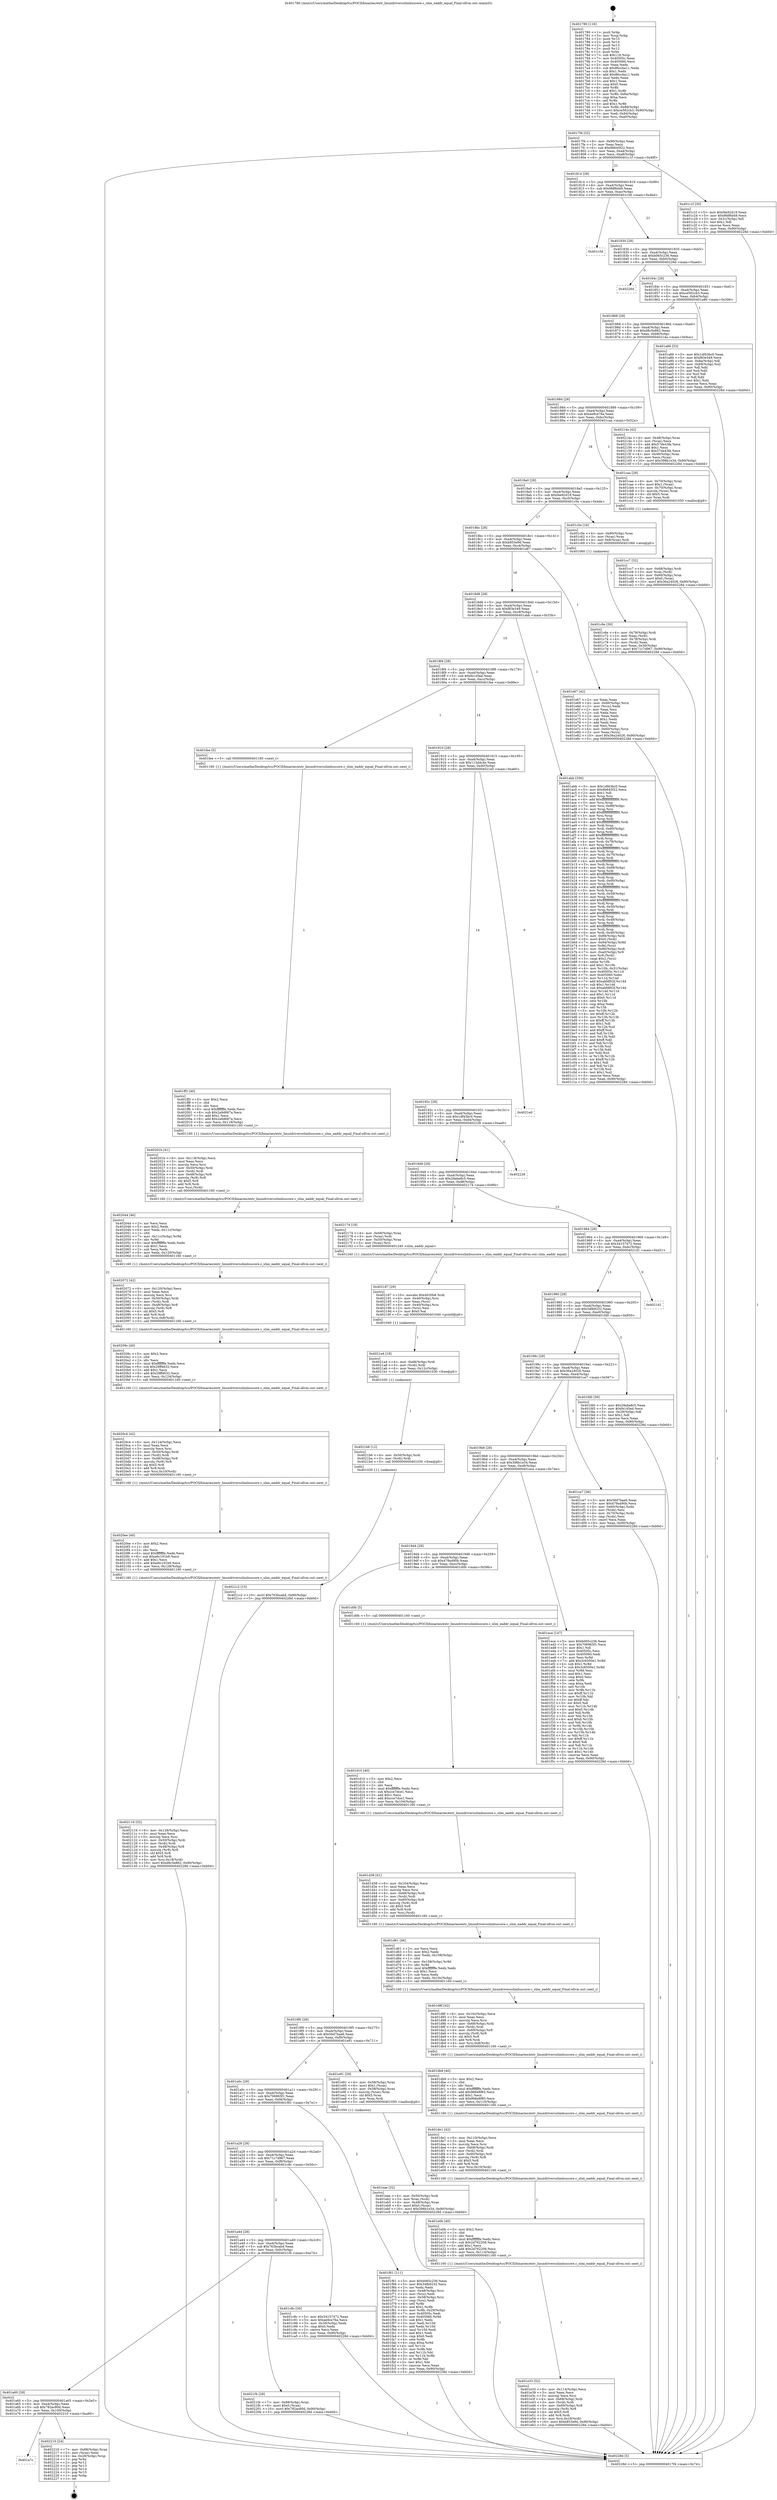 digraph "0x401780" {
  label = "0x401780 (/mnt/c/Users/mathe/Desktop/tcc/POCII/binaries/extr_linuxdriversslimbuscore.c_slim_eaddr_equal_Final-ollvm.out::main(0))"
  labelloc = "t"
  node[shape=record]

  Entry [label="",width=0.3,height=0.3,shape=circle,fillcolor=black,style=filled]
  "0x4017f4" [label="{
     0x4017f4 [32]\l
     | [instrs]\l
     &nbsp;&nbsp;0x4017f4 \<+6\>: mov -0x90(%rbp),%eax\l
     &nbsp;&nbsp;0x4017fa \<+2\>: mov %eax,%ecx\l
     &nbsp;&nbsp;0x4017fc \<+6\>: sub $0x9b645f22,%ecx\l
     &nbsp;&nbsp;0x401802 \<+6\>: mov %eax,-0xa4(%rbp)\l
     &nbsp;&nbsp;0x401808 \<+6\>: mov %ecx,-0xa8(%rbp)\l
     &nbsp;&nbsp;0x40180e \<+6\>: je 0000000000401c1f \<main+0x49f\>\l
  }"]
  "0x401c1f" [label="{
     0x401c1f [30]\l
     | [instrs]\l
     &nbsp;&nbsp;0x401c1f \<+5\>: mov $0xf4e92d19,%eax\l
     &nbsp;&nbsp;0x401c24 \<+5\>: mov $0x9fdf6d49,%ecx\l
     &nbsp;&nbsp;0x401c29 \<+3\>: mov -0x31(%rbp),%dl\l
     &nbsp;&nbsp;0x401c2c \<+3\>: test $0x1,%dl\l
     &nbsp;&nbsp;0x401c2f \<+3\>: cmovne %ecx,%eax\l
     &nbsp;&nbsp;0x401c32 \<+6\>: mov %eax,-0x90(%rbp)\l
     &nbsp;&nbsp;0x401c38 \<+5\>: jmp 000000000040228d \<main+0xb0d\>\l
  }"]
  "0x401814" [label="{
     0x401814 [28]\l
     | [instrs]\l
     &nbsp;&nbsp;0x401814 \<+5\>: jmp 0000000000401819 \<main+0x99\>\l
     &nbsp;&nbsp;0x401819 \<+6\>: mov -0xa4(%rbp),%eax\l
     &nbsp;&nbsp;0x40181f \<+5\>: sub $0x9fdf6d49,%eax\l
     &nbsp;&nbsp;0x401824 \<+6\>: mov %eax,-0xac(%rbp)\l
     &nbsp;&nbsp;0x40182a \<+6\>: je 0000000000401c3d \<main+0x4bd\>\l
  }"]
  Exit [label="",width=0.3,height=0.3,shape=circle,fillcolor=black,style=filled,peripheries=2]
  "0x401c3d" [label="{
     0x401c3d\l
  }", style=dashed]
  "0x401830" [label="{
     0x401830 [28]\l
     | [instrs]\l
     &nbsp;&nbsp;0x401830 \<+5\>: jmp 0000000000401835 \<main+0xb5\>\l
     &nbsp;&nbsp;0x401835 \<+6\>: mov -0xa4(%rbp),%eax\l
     &nbsp;&nbsp;0x40183b \<+5\>: sub $0xb065c236,%eax\l
     &nbsp;&nbsp;0x401840 \<+6\>: mov %eax,-0xb0(%rbp)\l
     &nbsp;&nbsp;0x401846 \<+6\>: je 000000000040226d \<main+0xaed\>\l
  }"]
  "0x401a7c" [label="{
     0x401a7c\l
  }", style=dashed]
  "0x40226d" [label="{
     0x40226d\l
  }", style=dashed]
  "0x40184c" [label="{
     0x40184c [28]\l
     | [instrs]\l
     &nbsp;&nbsp;0x40184c \<+5\>: jmp 0000000000401851 \<main+0xd1\>\l
     &nbsp;&nbsp;0x401851 \<+6\>: mov -0xa4(%rbp),%eax\l
     &nbsp;&nbsp;0x401857 \<+5\>: sub $0xce562cb3,%eax\l
     &nbsp;&nbsp;0x40185c \<+6\>: mov %eax,-0xb4(%rbp)\l
     &nbsp;&nbsp;0x401862 \<+6\>: je 0000000000401a86 \<main+0x306\>\l
  }"]
  "0x402210" [label="{
     0x402210 [24]\l
     | [instrs]\l
     &nbsp;&nbsp;0x402210 \<+7\>: mov -0x88(%rbp),%rax\l
     &nbsp;&nbsp;0x402217 \<+2\>: mov (%rax),%eax\l
     &nbsp;&nbsp;0x402219 \<+4\>: lea -0x28(%rbp),%rsp\l
     &nbsp;&nbsp;0x40221d \<+1\>: pop %rbx\l
     &nbsp;&nbsp;0x40221e \<+2\>: pop %r12\l
     &nbsp;&nbsp;0x402220 \<+2\>: pop %r13\l
     &nbsp;&nbsp;0x402222 \<+2\>: pop %r14\l
     &nbsp;&nbsp;0x402224 \<+2\>: pop %r15\l
     &nbsp;&nbsp;0x402226 \<+1\>: pop %rbp\l
     &nbsp;&nbsp;0x402227 \<+1\>: ret\l
  }"]
  "0x401a86" [label="{
     0x401a86 [53]\l
     | [instrs]\l
     &nbsp;&nbsp;0x401a86 \<+5\>: mov $0x1df43bc0,%eax\l
     &nbsp;&nbsp;0x401a8b \<+5\>: mov $0xf83e349,%ecx\l
     &nbsp;&nbsp;0x401a90 \<+6\>: mov -0x8a(%rbp),%dl\l
     &nbsp;&nbsp;0x401a96 \<+7\>: mov -0x89(%rbp),%sil\l
     &nbsp;&nbsp;0x401a9d \<+3\>: mov %dl,%dil\l
     &nbsp;&nbsp;0x401aa0 \<+3\>: and %sil,%dil\l
     &nbsp;&nbsp;0x401aa3 \<+3\>: xor %sil,%dl\l
     &nbsp;&nbsp;0x401aa6 \<+3\>: or %dl,%dil\l
     &nbsp;&nbsp;0x401aa9 \<+4\>: test $0x1,%dil\l
     &nbsp;&nbsp;0x401aad \<+3\>: cmovne %ecx,%eax\l
     &nbsp;&nbsp;0x401ab0 \<+6\>: mov %eax,-0x90(%rbp)\l
     &nbsp;&nbsp;0x401ab6 \<+5\>: jmp 000000000040228d \<main+0xb0d\>\l
  }"]
  "0x401868" [label="{
     0x401868 [28]\l
     | [instrs]\l
     &nbsp;&nbsp;0x401868 \<+5\>: jmp 000000000040186d \<main+0xed\>\l
     &nbsp;&nbsp;0x40186d \<+6\>: mov -0xa4(%rbp),%eax\l
     &nbsp;&nbsp;0x401873 \<+5\>: sub $0xd8c5e862,%eax\l
     &nbsp;&nbsp;0x401878 \<+6\>: mov %eax,-0xb8(%rbp)\l
     &nbsp;&nbsp;0x40187e \<+6\>: je 000000000040214a \<main+0x9ca\>\l
  }"]
  "0x40228d" [label="{
     0x40228d [5]\l
     | [instrs]\l
     &nbsp;&nbsp;0x40228d \<+5\>: jmp 00000000004017f4 \<main+0x74\>\l
  }"]
  "0x401780" [label="{
     0x401780 [116]\l
     | [instrs]\l
     &nbsp;&nbsp;0x401780 \<+1\>: push %rbp\l
     &nbsp;&nbsp;0x401781 \<+3\>: mov %rsp,%rbp\l
     &nbsp;&nbsp;0x401784 \<+2\>: push %r15\l
     &nbsp;&nbsp;0x401786 \<+2\>: push %r14\l
     &nbsp;&nbsp;0x401788 \<+2\>: push %r13\l
     &nbsp;&nbsp;0x40178a \<+2\>: push %r12\l
     &nbsp;&nbsp;0x40178c \<+1\>: push %rbx\l
     &nbsp;&nbsp;0x40178d \<+7\>: sub $0x118,%rsp\l
     &nbsp;&nbsp;0x401794 \<+7\>: mov 0x40505c,%eax\l
     &nbsp;&nbsp;0x40179b \<+7\>: mov 0x405060,%ecx\l
     &nbsp;&nbsp;0x4017a2 \<+2\>: mov %eax,%edx\l
     &nbsp;&nbsp;0x4017a4 \<+6\>: sub $0x86ccba11,%edx\l
     &nbsp;&nbsp;0x4017aa \<+3\>: sub $0x1,%edx\l
     &nbsp;&nbsp;0x4017ad \<+6\>: add $0x86ccba11,%edx\l
     &nbsp;&nbsp;0x4017b3 \<+3\>: imul %edx,%eax\l
     &nbsp;&nbsp;0x4017b6 \<+3\>: and $0x1,%eax\l
     &nbsp;&nbsp;0x4017b9 \<+3\>: cmp $0x0,%eax\l
     &nbsp;&nbsp;0x4017bc \<+4\>: sete %r8b\l
     &nbsp;&nbsp;0x4017c0 \<+4\>: and $0x1,%r8b\l
     &nbsp;&nbsp;0x4017c4 \<+7\>: mov %r8b,-0x8a(%rbp)\l
     &nbsp;&nbsp;0x4017cb \<+3\>: cmp $0xa,%ecx\l
     &nbsp;&nbsp;0x4017ce \<+4\>: setl %r8b\l
     &nbsp;&nbsp;0x4017d2 \<+4\>: and $0x1,%r8b\l
     &nbsp;&nbsp;0x4017d6 \<+7\>: mov %r8b,-0x89(%rbp)\l
     &nbsp;&nbsp;0x4017dd \<+10\>: movl $0xce562cb3,-0x90(%rbp)\l
     &nbsp;&nbsp;0x4017e7 \<+6\>: mov %edi,-0x94(%rbp)\l
     &nbsp;&nbsp;0x4017ed \<+7\>: mov %rsi,-0xa0(%rbp)\l
  }"]
  "0x401a60" [label="{
     0x401a60 [28]\l
     | [instrs]\l
     &nbsp;&nbsp;0x401a60 \<+5\>: jmp 0000000000401a65 \<main+0x2e5\>\l
     &nbsp;&nbsp;0x401a65 \<+6\>: mov -0xa4(%rbp),%eax\l
     &nbsp;&nbsp;0x401a6b \<+5\>: sub $0x782ac80d,%eax\l
     &nbsp;&nbsp;0x401a70 \<+6\>: mov %eax,-0x100(%rbp)\l
     &nbsp;&nbsp;0x401a76 \<+6\>: je 0000000000402210 \<main+0xa90\>\l
  }"]
  "0x40214a" [label="{
     0x40214a [42]\l
     | [instrs]\l
     &nbsp;&nbsp;0x40214a \<+4\>: mov -0x48(%rbp),%rax\l
     &nbsp;&nbsp;0x40214e \<+2\>: mov (%rax),%ecx\l
     &nbsp;&nbsp;0x402150 \<+6\>: add $0x57de43fe,%ecx\l
     &nbsp;&nbsp;0x402156 \<+3\>: add $0x1,%ecx\l
     &nbsp;&nbsp;0x402159 \<+6\>: sub $0x57de43fe,%ecx\l
     &nbsp;&nbsp;0x40215f \<+4\>: mov -0x48(%rbp),%rax\l
     &nbsp;&nbsp;0x402163 \<+2\>: mov %ecx,(%rax)\l
     &nbsp;&nbsp;0x402165 \<+10\>: movl $0x398b1e34,-0x90(%rbp)\l
     &nbsp;&nbsp;0x40216f \<+5\>: jmp 000000000040228d \<main+0xb0d\>\l
  }"]
  "0x401884" [label="{
     0x401884 [28]\l
     | [instrs]\l
     &nbsp;&nbsp;0x401884 \<+5\>: jmp 0000000000401889 \<main+0x109\>\l
     &nbsp;&nbsp;0x401889 \<+6\>: mov -0xa4(%rbp),%eax\l
     &nbsp;&nbsp;0x40188f \<+5\>: sub $0xee9ce76a,%eax\l
     &nbsp;&nbsp;0x401894 \<+6\>: mov %eax,-0xbc(%rbp)\l
     &nbsp;&nbsp;0x40189a \<+6\>: je 0000000000401caa \<main+0x52a\>\l
  }"]
  "0x4021f4" [label="{
     0x4021f4 [28]\l
     | [instrs]\l
     &nbsp;&nbsp;0x4021f4 \<+7\>: mov -0x88(%rbp),%rax\l
     &nbsp;&nbsp;0x4021fb \<+6\>: movl $0x0,(%rax)\l
     &nbsp;&nbsp;0x402201 \<+10\>: movl $0x782ac80d,-0x90(%rbp)\l
     &nbsp;&nbsp;0x40220b \<+5\>: jmp 000000000040228d \<main+0xb0d\>\l
  }"]
  "0x401caa" [label="{
     0x401caa [29]\l
     | [instrs]\l
     &nbsp;&nbsp;0x401caa \<+4\>: mov -0x70(%rbp),%rax\l
     &nbsp;&nbsp;0x401cae \<+6\>: movl $0x1,(%rax)\l
     &nbsp;&nbsp;0x401cb4 \<+4\>: mov -0x70(%rbp),%rax\l
     &nbsp;&nbsp;0x401cb8 \<+3\>: movslq (%rax),%rax\l
     &nbsp;&nbsp;0x401cbb \<+4\>: shl $0x5,%rax\l
     &nbsp;&nbsp;0x401cbf \<+3\>: mov %rax,%rdi\l
     &nbsp;&nbsp;0x401cc2 \<+5\>: call 0000000000401050 \<malloc@plt\>\l
     | [calls]\l
     &nbsp;&nbsp;0x401050 \{1\} (unknown)\l
  }"]
  "0x4018a0" [label="{
     0x4018a0 [28]\l
     | [instrs]\l
     &nbsp;&nbsp;0x4018a0 \<+5\>: jmp 00000000004018a5 \<main+0x125\>\l
     &nbsp;&nbsp;0x4018a5 \<+6\>: mov -0xa4(%rbp),%eax\l
     &nbsp;&nbsp;0x4018ab \<+5\>: sub $0xf4e92d19,%eax\l
     &nbsp;&nbsp;0x4018b0 \<+6\>: mov %eax,-0xc0(%rbp)\l
     &nbsp;&nbsp;0x4018b6 \<+6\>: je 0000000000401c5e \<main+0x4de\>\l
  }"]
  "0x4021c2" [label="{
     0x4021c2 [15]\l
     | [instrs]\l
     &nbsp;&nbsp;0x4021c2 \<+10\>: movl $0x763bcab4,-0x90(%rbp)\l
     &nbsp;&nbsp;0x4021cc \<+5\>: jmp 000000000040228d \<main+0xb0d\>\l
  }"]
  "0x401c5e" [label="{
     0x401c5e [16]\l
     | [instrs]\l
     &nbsp;&nbsp;0x401c5e \<+4\>: mov -0x80(%rbp),%rax\l
     &nbsp;&nbsp;0x401c62 \<+3\>: mov (%rax),%rax\l
     &nbsp;&nbsp;0x401c65 \<+4\>: mov 0x8(%rax),%rdi\l
     &nbsp;&nbsp;0x401c69 \<+5\>: call 0000000000401060 \<atoi@plt\>\l
     | [calls]\l
     &nbsp;&nbsp;0x401060 \{1\} (unknown)\l
  }"]
  "0x4018bc" [label="{
     0x4018bc [28]\l
     | [instrs]\l
     &nbsp;&nbsp;0x4018bc \<+5\>: jmp 00000000004018c1 \<main+0x141\>\l
     &nbsp;&nbsp;0x4018c1 \<+6\>: mov -0xa4(%rbp),%eax\l
     &nbsp;&nbsp;0x4018c7 \<+5\>: sub $0xb853e9d,%eax\l
     &nbsp;&nbsp;0x4018cc \<+6\>: mov %eax,-0xc4(%rbp)\l
     &nbsp;&nbsp;0x4018d2 \<+6\>: je 0000000000401e67 \<main+0x6e7\>\l
  }"]
  "0x4021b6" [label="{
     0x4021b6 [12]\l
     | [instrs]\l
     &nbsp;&nbsp;0x4021b6 \<+4\>: mov -0x50(%rbp),%rdi\l
     &nbsp;&nbsp;0x4021ba \<+3\>: mov (%rdi),%rdi\l
     &nbsp;&nbsp;0x4021bd \<+5\>: call 0000000000401030 \<free@plt\>\l
     | [calls]\l
     &nbsp;&nbsp;0x401030 \{1\} (unknown)\l
  }"]
  "0x401e67" [label="{
     0x401e67 [42]\l
     | [instrs]\l
     &nbsp;&nbsp;0x401e67 \<+2\>: xor %eax,%eax\l
     &nbsp;&nbsp;0x401e69 \<+4\>: mov -0x60(%rbp),%rcx\l
     &nbsp;&nbsp;0x401e6d \<+2\>: mov (%rcx),%edx\l
     &nbsp;&nbsp;0x401e6f \<+2\>: mov %eax,%esi\l
     &nbsp;&nbsp;0x401e71 \<+2\>: sub %edx,%esi\l
     &nbsp;&nbsp;0x401e73 \<+2\>: mov %eax,%edx\l
     &nbsp;&nbsp;0x401e75 \<+3\>: sub $0x1,%edx\l
     &nbsp;&nbsp;0x401e78 \<+2\>: add %edx,%esi\l
     &nbsp;&nbsp;0x401e7a \<+2\>: sub %esi,%eax\l
     &nbsp;&nbsp;0x401e7c \<+4\>: mov -0x60(%rbp),%rcx\l
     &nbsp;&nbsp;0x401e80 \<+2\>: mov %eax,(%rcx)\l
     &nbsp;&nbsp;0x401e82 \<+10\>: movl $0x36a24026,-0x90(%rbp)\l
     &nbsp;&nbsp;0x401e8c \<+5\>: jmp 000000000040228d \<main+0xb0d\>\l
  }"]
  "0x4018d8" [label="{
     0x4018d8 [28]\l
     | [instrs]\l
     &nbsp;&nbsp;0x4018d8 \<+5\>: jmp 00000000004018dd \<main+0x15d\>\l
     &nbsp;&nbsp;0x4018dd \<+6\>: mov -0xa4(%rbp),%eax\l
     &nbsp;&nbsp;0x4018e3 \<+5\>: sub $0xf83e349,%eax\l
     &nbsp;&nbsp;0x4018e8 \<+6\>: mov %eax,-0xc8(%rbp)\l
     &nbsp;&nbsp;0x4018ee \<+6\>: je 0000000000401abb \<main+0x33b\>\l
  }"]
  "0x4021a4" [label="{
     0x4021a4 [18]\l
     | [instrs]\l
     &nbsp;&nbsp;0x4021a4 \<+4\>: mov -0x68(%rbp),%rdi\l
     &nbsp;&nbsp;0x4021a8 \<+3\>: mov (%rdi),%rdi\l
     &nbsp;&nbsp;0x4021ab \<+6\>: mov %eax,-0x12c(%rbp)\l
     &nbsp;&nbsp;0x4021b1 \<+5\>: call 0000000000401030 \<free@plt\>\l
     | [calls]\l
     &nbsp;&nbsp;0x401030 \{1\} (unknown)\l
  }"]
  "0x401abb" [label="{
     0x401abb [356]\l
     | [instrs]\l
     &nbsp;&nbsp;0x401abb \<+5\>: mov $0x1df43bc0,%eax\l
     &nbsp;&nbsp;0x401ac0 \<+5\>: mov $0x9b645f22,%ecx\l
     &nbsp;&nbsp;0x401ac5 \<+2\>: mov $0x1,%dl\l
     &nbsp;&nbsp;0x401ac7 \<+3\>: mov %rsp,%rsi\l
     &nbsp;&nbsp;0x401aca \<+4\>: add $0xfffffffffffffff0,%rsi\l
     &nbsp;&nbsp;0x401ace \<+3\>: mov %rsi,%rsp\l
     &nbsp;&nbsp;0x401ad1 \<+7\>: mov %rsi,-0x88(%rbp)\l
     &nbsp;&nbsp;0x401ad8 \<+3\>: mov %rsp,%rsi\l
     &nbsp;&nbsp;0x401adb \<+4\>: add $0xfffffffffffffff0,%rsi\l
     &nbsp;&nbsp;0x401adf \<+3\>: mov %rsi,%rsp\l
     &nbsp;&nbsp;0x401ae2 \<+3\>: mov %rsp,%rdi\l
     &nbsp;&nbsp;0x401ae5 \<+4\>: add $0xfffffffffffffff0,%rdi\l
     &nbsp;&nbsp;0x401ae9 \<+3\>: mov %rdi,%rsp\l
     &nbsp;&nbsp;0x401aec \<+4\>: mov %rdi,-0x80(%rbp)\l
     &nbsp;&nbsp;0x401af0 \<+3\>: mov %rsp,%rdi\l
     &nbsp;&nbsp;0x401af3 \<+4\>: add $0xfffffffffffffff0,%rdi\l
     &nbsp;&nbsp;0x401af7 \<+3\>: mov %rdi,%rsp\l
     &nbsp;&nbsp;0x401afa \<+4\>: mov %rdi,-0x78(%rbp)\l
     &nbsp;&nbsp;0x401afe \<+3\>: mov %rsp,%rdi\l
     &nbsp;&nbsp;0x401b01 \<+4\>: add $0xfffffffffffffff0,%rdi\l
     &nbsp;&nbsp;0x401b05 \<+3\>: mov %rdi,%rsp\l
     &nbsp;&nbsp;0x401b08 \<+4\>: mov %rdi,-0x70(%rbp)\l
     &nbsp;&nbsp;0x401b0c \<+3\>: mov %rsp,%rdi\l
     &nbsp;&nbsp;0x401b0f \<+4\>: add $0xfffffffffffffff0,%rdi\l
     &nbsp;&nbsp;0x401b13 \<+3\>: mov %rdi,%rsp\l
     &nbsp;&nbsp;0x401b16 \<+4\>: mov %rdi,-0x68(%rbp)\l
     &nbsp;&nbsp;0x401b1a \<+3\>: mov %rsp,%rdi\l
     &nbsp;&nbsp;0x401b1d \<+4\>: add $0xfffffffffffffff0,%rdi\l
     &nbsp;&nbsp;0x401b21 \<+3\>: mov %rdi,%rsp\l
     &nbsp;&nbsp;0x401b24 \<+4\>: mov %rdi,-0x60(%rbp)\l
     &nbsp;&nbsp;0x401b28 \<+3\>: mov %rsp,%rdi\l
     &nbsp;&nbsp;0x401b2b \<+4\>: add $0xfffffffffffffff0,%rdi\l
     &nbsp;&nbsp;0x401b2f \<+3\>: mov %rdi,%rsp\l
     &nbsp;&nbsp;0x401b32 \<+4\>: mov %rdi,-0x58(%rbp)\l
     &nbsp;&nbsp;0x401b36 \<+3\>: mov %rsp,%rdi\l
     &nbsp;&nbsp;0x401b39 \<+4\>: add $0xfffffffffffffff0,%rdi\l
     &nbsp;&nbsp;0x401b3d \<+3\>: mov %rdi,%rsp\l
     &nbsp;&nbsp;0x401b40 \<+4\>: mov %rdi,-0x50(%rbp)\l
     &nbsp;&nbsp;0x401b44 \<+3\>: mov %rsp,%rdi\l
     &nbsp;&nbsp;0x401b47 \<+4\>: add $0xfffffffffffffff0,%rdi\l
     &nbsp;&nbsp;0x401b4b \<+3\>: mov %rdi,%rsp\l
     &nbsp;&nbsp;0x401b4e \<+4\>: mov %rdi,-0x48(%rbp)\l
     &nbsp;&nbsp;0x401b52 \<+3\>: mov %rsp,%rdi\l
     &nbsp;&nbsp;0x401b55 \<+4\>: add $0xfffffffffffffff0,%rdi\l
     &nbsp;&nbsp;0x401b59 \<+3\>: mov %rdi,%rsp\l
     &nbsp;&nbsp;0x401b5c \<+4\>: mov %rdi,-0x40(%rbp)\l
     &nbsp;&nbsp;0x401b60 \<+7\>: mov -0x88(%rbp),%rdi\l
     &nbsp;&nbsp;0x401b67 \<+6\>: movl $0x0,(%rdi)\l
     &nbsp;&nbsp;0x401b6d \<+7\>: mov -0x94(%rbp),%r8d\l
     &nbsp;&nbsp;0x401b74 \<+3\>: mov %r8d,(%rsi)\l
     &nbsp;&nbsp;0x401b77 \<+4\>: mov -0x80(%rbp),%rdi\l
     &nbsp;&nbsp;0x401b7b \<+7\>: mov -0xa0(%rbp),%r9\l
     &nbsp;&nbsp;0x401b82 \<+3\>: mov %r9,(%rdi)\l
     &nbsp;&nbsp;0x401b85 \<+3\>: cmpl $0x2,(%rsi)\l
     &nbsp;&nbsp;0x401b88 \<+4\>: setne %r10b\l
     &nbsp;&nbsp;0x401b8c \<+4\>: and $0x1,%r10b\l
     &nbsp;&nbsp;0x401b90 \<+4\>: mov %r10b,-0x31(%rbp)\l
     &nbsp;&nbsp;0x401b94 \<+8\>: mov 0x40505c,%r11d\l
     &nbsp;&nbsp;0x401b9c \<+7\>: mov 0x405060,%ebx\l
     &nbsp;&nbsp;0x401ba3 \<+3\>: mov %r11d,%r14d\l
     &nbsp;&nbsp;0x401ba6 \<+7\>: add $0xabfdf02f,%r14d\l
     &nbsp;&nbsp;0x401bad \<+4\>: sub $0x1,%r14d\l
     &nbsp;&nbsp;0x401bb1 \<+7\>: sub $0xabfdf02f,%r14d\l
     &nbsp;&nbsp;0x401bb8 \<+4\>: imul %r14d,%r11d\l
     &nbsp;&nbsp;0x401bbc \<+4\>: and $0x1,%r11d\l
     &nbsp;&nbsp;0x401bc0 \<+4\>: cmp $0x0,%r11d\l
     &nbsp;&nbsp;0x401bc4 \<+4\>: sete %r10b\l
     &nbsp;&nbsp;0x401bc8 \<+3\>: cmp $0xa,%ebx\l
     &nbsp;&nbsp;0x401bcb \<+4\>: setl %r15b\l
     &nbsp;&nbsp;0x401bcf \<+3\>: mov %r10b,%r12b\l
     &nbsp;&nbsp;0x401bd2 \<+4\>: xor $0xff,%r12b\l
     &nbsp;&nbsp;0x401bd6 \<+3\>: mov %r15b,%r13b\l
     &nbsp;&nbsp;0x401bd9 \<+4\>: xor $0xff,%r13b\l
     &nbsp;&nbsp;0x401bdd \<+3\>: xor $0x1,%dl\l
     &nbsp;&nbsp;0x401be0 \<+3\>: mov %r12b,%sil\l
     &nbsp;&nbsp;0x401be3 \<+4\>: and $0xff,%sil\l
     &nbsp;&nbsp;0x401be7 \<+3\>: and %dl,%r10b\l
     &nbsp;&nbsp;0x401bea \<+3\>: mov %r13b,%dil\l
     &nbsp;&nbsp;0x401bed \<+4\>: and $0xff,%dil\l
     &nbsp;&nbsp;0x401bf1 \<+3\>: and %dl,%r15b\l
     &nbsp;&nbsp;0x401bf4 \<+3\>: or %r10b,%sil\l
     &nbsp;&nbsp;0x401bf7 \<+3\>: or %r15b,%dil\l
     &nbsp;&nbsp;0x401bfa \<+3\>: xor %dil,%sil\l
     &nbsp;&nbsp;0x401bfd \<+3\>: or %r13b,%r12b\l
     &nbsp;&nbsp;0x401c00 \<+4\>: xor $0xff,%r12b\l
     &nbsp;&nbsp;0x401c04 \<+3\>: or $0x1,%dl\l
     &nbsp;&nbsp;0x401c07 \<+3\>: and %dl,%r12b\l
     &nbsp;&nbsp;0x401c0a \<+3\>: or %r12b,%sil\l
     &nbsp;&nbsp;0x401c0d \<+4\>: test $0x1,%sil\l
     &nbsp;&nbsp;0x401c11 \<+3\>: cmovne %ecx,%eax\l
     &nbsp;&nbsp;0x401c14 \<+6\>: mov %eax,-0x90(%rbp)\l
     &nbsp;&nbsp;0x401c1a \<+5\>: jmp 000000000040228d \<main+0xb0d\>\l
  }"]
  "0x4018f4" [label="{
     0x4018f4 [28]\l
     | [instrs]\l
     &nbsp;&nbsp;0x4018f4 \<+5\>: jmp 00000000004018f9 \<main+0x179\>\l
     &nbsp;&nbsp;0x4018f9 \<+6\>: mov -0xa4(%rbp),%eax\l
     &nbsp;&nbsp;0x4018ff \<+5\>: sub $0xfe145ed,%eax\l
     &nbsp;&nbsp;0x401904 \<+6\>: mov %eax,-0xcc(%rbp)\l
     &nbsp;&nbsp;0x40190a \<+6\>: je 0000000000401fee \<main+0x86e\>\l
  }"]
  "0x402187" [label="{
     0x402187 [29]\l
     | [instrs]\l
     &nbsp;&nbsp;0x402187 \<+10\>: movabs $0x4030b6,%rdi\l
     &nbsp;&nbsp;0x402191 \<+4\>: mov -0x40(%rbp),%rsi\l
     &nbsp;&nbsp;0x402195 \<+2\>: mov %eax,(%rsi)\l
     &nbsp;&nbsp;0x402197 \<+4\>: mov -0x40(%rbp),%rsi\l
     &nbsp;&nbsp;0x40219b \<+2\>: mov (%rsi),%esi\l
     &nbsp;&nbsp;0x40219d \<+2\>: mov $0x0,%al\l
     &nbsp;&nbsp;0x40219f \<+5\>: call 0000000000401040 \<printf@plt\>\l
     | [calls]\l
     &nbsp;&nbsp;0x401040 \{1\} (unknown)\l
  }"]
  "0x401c6e" [label="{
     0x401c6e [30]\l
     | [instrs]\l
     &nbsp;&nbsp;0x401c6e \<+4\>: mov -0x78(%rbp),%rdi\l
     &nbsp;&nbsp;0x401c72 \<+2\>: mov %eax,(%rdi)\l
     &nbsp;&nbsp;0x401c74 \<+4\>: mov -0x78(%rbp),%rdi\l
     &nbsp;&nbsp;0x401c78 \<+2\>: mov (%rdi),%eax\l
     &nbsp;&nbsp;0x401c7a \<+3\>: mov %eax,-0x30(%rbp)\l
     &nbsp;&nbsp;0x401c7d \<+10\>: movl $0x71c7d967,-0x90(%rbp)\l
     &nbsp;&nbsp;0x401c87 \<+5\>: jmp 000000000040228d \<main+0xb0d\>\l
  }"]
  "0x402116" [label="{
     0x402116 [52]\l
     | [instrs]\l
     &nbsp;&nbsp;0x402116 \<+6\>: mov -0x128(%rbp),%ecx\l
     &nbsp;&nbsp;0x40211c \<+3\>: imul %eax,%ecx\l
     &nbsp;&nbsp;0x40211f \<+3\>: movslq %ecx,%rsi\l
     &nbsp;&nbsp;0x402122 \<+4\>: mov -0x50(%rbp),%rdi\l
     &nbsp;&nbsp;0x402126 \<+3\>: mov (%rdi),%rdi\l
     &nbsp;&nbsp;0x402129 \<+4\>: mov -0x48(%rbp),%r8\l
     &nbsp;&nbsp;0x40212d \<+3\>: movslq (%r8),%r8\l
     &nbsp;&nbsp;0x402130 \<+4\>: shl $0x5,%r8\l
     &nbsp;&nbsp;0x402134 \<+3\>: add %r8,%rdi\l
     &nbsp;&nbsp;0x402137 \<+4\>: mov %rsi,0x18(%rdi)\l
     &nbsp;&nbsp;0x40213b \<+10\>: movl $0xd8c5e862,-0x90(%rbp)\l
     &nbsp;&nbsp;0x402145 \<+5\>: jmp 000000000040228d \<main+0xb0d\>\l
  }"]
  "0x401fee" [label="{
     0x401fee [5]\l
     | [instrs]\l
     &nbsp;&nbsp;0x401fee \<+5\>: call 0000000000401160 \<next_i\>\l
     | [calls]\l
     &nbsp;&nbsp;0x401160 \{1\} (/mnt/c/Users/mathe/Desktop/tcc/POCII/binaries/extr_linuxdriversslimbuscore.c_slim_eaddr_equal_Final-ollvm.out::next_i)\l
  }"]
  "0x401910" [label="{
     0x401910 [28]\l
     | [instrs]\l
     &nbsp;&nbsp;0x401910 \<+5\>: jmp 0000000000401915 \<main+0x195\>\l
     &nbsp;&nbsp;0x401915 \<+6\>: mov -0xa4(%rbp),%eax\l
     &nbsp;&nbsp;0x40191b \<+5\>: sub $0x113ddc4e,%eax\l
     &nbsp;&nbsp;0x401920 \<+6\>: mov %eax,-0xd0(%rbp)\l
     &nbsp;&nbsp;0x401926 \<+6\>: je 00000000004021e0 \<main+0xa60\>\l
  }"]
  "0x4020ee" [label="{
     0x4020ee [40]\l
     | [instrs]\l
     &nbsp;&nbsp;0x4020ee \<+5\>: mov $0x2,%ecx\l
     &nbsp;&nbsp;0x4020f3 \<+1\>: cltd\l
     &nbsp;&nbsp;0x4020f4 \<+2\>: idiv %ecx\l
     &nbsp;&nbsp;0x4020f6 \<+6\>: imul $0xfffffffe,%edx,%ecx\l
     &nbsp;&nbsp;0x4020fc \<+6\>: sub $0xe6c191b9,%ecx\l
     &nbsp;&nbsp;0x402102 \<+3\>: add $0x1,%ecx\l
     &nbsp;&nbsp;0x402105 \<+6\>: add $0xe6c191b9,%ecx\l
     &nbsp;&nbsp;0x40210b \<+6\>: mov %ecx,-0x128(%rbp)\l
     &nbsp;&nbsp;0x402111 \<+5\>: call 0000000000401160 \<next_i\>\l
     | [calls]\l
     &nbsp;&nbsp;0x401160 \{1\} (/mnt/c/Users/mathe/Desktop/tcc/POCII/binaries/extr_linuxdriversslimbuscore.c_slim_eaddr_equal_Final-ollvm.out::next_i)\l
  }"]
  "0x4021e0" [label="{
     0x4021e0\l
  }", style=dashed]
  "0x40192c" [label="{
     0x40192c [28]\l
     | [instrs]\l
     &nbsp;&nbsp;0x40192c \<+5\>: jmp 0000000000401931 \<main+0x1b1\>\l
     &nbsp;&nbsp;0x401931 \<+6\>: mov -0xa4(%rbp),%eax\l
     &nbsp;&nbsp;0x401937 \<+5\>: sub $0x1df43bc0,%eax\l
     &nbsp;&nbsp;0x40193c \<+6\>: mov %eax,-0xd4(%rbp)\l
     &nbsp;&nbsp;0x401942 \<+6\>: je 0000000000402228 \<main+0xaa8\>\l
  }"]
  "0x4020c4" [label="{
     0x4020c4 [42]\l
     | [instrs]\l
     &nbsp;&nbsp;0x4020c4 \<+6\>: mov -0x124(%rbp),%ecx\l
     &nbsp;&nbsp;0x4020ca \<+3\>: imul %eax,%ecx\l
     &nbsp;&nbsp;0x4020cd \<+3\>: movslq %ecx,%rsi\l
     &nbsp;&nbsp;0x4020d0 \<+4\>: mov -0x50(%rbp),%rdi\l
     &nbsp;&nbsp;0x4020d4 \<+3\>: mov (%rdi),%rdi\l
     &nbsp;&nbsp;0x4020d7 \<+4\>: mov -0x48(%rbp),%r8\l
     &nbsp;&nbsp;0x4020db \<+3\>: movslq (%r8),%r8\l
     &nbsp;&nbsp;0x4020de \<+4\>: shl $0x5,%r8\l
     &nbsp;&nbsp;0x4020e2 \<+3\>: add %r8,%rdi\l
     &nbsp;&nbsp;0x4020e5 \<+4\>: mov %rsi,0x10(%rdi)\l
     &nbsp;&nbsp;0x4020e9 \<+5\>: call 0000000000401160 \<next_i\>\l
     | [calls]\l
     &nbsp;&nbsp;0x401160 \{1\} (/mnt/c/Users/mathe/Desktop/tcc/POCII/binaries/extr_linuxdriversslimbuscore.c_slim_eaddr_equal_Final-ollvm.out::next_i)\l
  }"]
  "0x402228" [label="{
     0x402228\l
  }", style=dashed]
  "0x401948" [label="{
     0x401948 [28]\l
     | [instrs]\l
     &nbsp;&nbsp;0x401948 \<+5\>: jmp 000000000040194d \<main+0x1cd\>\l
     &nbsp;&nbsp;0x40194d \<+6\>: mov -0xa4(%rbp),%eax\l
     &nbsp;&nbsp;0x401953 \<+5\>: sub $0x29aba8c5,%eax\l
     &nbsp;&nbsp;0x401958 \<+6\>: mov %eax,-0xd8(%rbp)\l
     &nbsp;&nbsp;0x40195e \<+6\>: je 0000000000402174 \<main+0x9f4\>\l
  }"]
  "0x40209c" [label="{
     0x40209c [40]\l
     | [instrs]\l
     &nbsp;&nbsp;0x40209c \<+5\>: mov $0x2,%ecx\l
     &nbsp;&nbsp;0x4020a1 \<+1\>: cltd\l
     &nbsp;&nbsp;0x4020a2 \<+2\>: idiv %ecx\l
     &nbsp;&nbsp;0x4020a4 \<+6\>: imul $0xfffffffe,%edx,%ecx\l
     &nbsp;&nbsp;0x4020aa \<+6\>: sub $0x29ff4632,%ecx\l
     &nbsp;&nbsp;0x4020b0 \<+3\>: add $0x1,%ecx\l
     &nbsp;&nbsp;0x4020b3 \<+6\>: add $0x29ff4632,%ecx\l
     &nbsp;&nbsp;0x4020b9 \<+6\>: mov %ecx,-0x124(%rbp)\l
     &nbsp;&nbsp;0x4020bf \<+5\>: call 0000000000401160 \<next_i\>\l
     | [calls]\l
     &nbsp;&nbsp;0x401160 \{1\} (/mnt/c/Users/mathe/Desktop/tcc/POCII/binaries/extr_linuxdriversslimbuscore.c_slim_eaddr_equal_Final-ollvm.out::next_i)\l
  }"]
  "0x402174" [label="{
     0x402174 [19]\l
     | [instrs]\l
     &nbsp;&nbsp;0x402174 \<+4\>: mov -0x68(%rbp),%rax\l
     &nbsp;&nbsp;0x402178 \<+3\>: mov (%rax),%rdi\l
     &nbsp;&nbsp;0x40217b \<+4\>: mov -0x50(%rbp),%rax\l
     &nbsp;&nbsp;0x40217f \<+3\>: mov (%rax),%rsi\l
     &nbsp;&nbsp;0x402182 \<+5\>: call 0000000000401240 \<slim_eaddr_equal\>\l
     | [calls]\l
     &nbsp;&nbsp;0x401240 \{1\} (/mnt/c/Users/mathe/Desktop/tcc/POCII/binaries/extr_linuxdriversslimbuscore.c_slim_eaddr_equal_Final-ollvm.out::slim_eaddr_equal)\l
  }"]
  "0x401964" [label="{
     0x401964 [28]\l
     | [instrs]\l
     &nbsp;&nbsp;0x401964 \<+5\>: jmp 0000000000401969 \<main+0x1e9\>\l
     &nbsp;&nbsp;0x401969 \<+6\>: mov -0xa4(%rbp),%eax\l
     &nbsp;&nbsp;0x40196f \<+5\>: sub $0x34157472,%eax\l
     &nbsp;&nbsp;0x401974 \<+6\>: mov %eax,-0xdc(%rbp)\l
     &nbsp;&nbsp;0x40197a \<+6\>: je 00000000004021d1 \<main+0xa51\>\l
  }"]
  "0x402072" [label="{
     0x402072 [42]\l
     | [instrs]\l
     &nbsp;&nbsp;0x402072 \<+6\>: mov -0x120(%rbp),%ecx\l
     &nbsp;&nbsp;0x402078 \<+3\>: imul %eax,%ecx\l
     &nbsp;&nbsp;0x40207b \<+3\>: movslq %ecx,%rsi\l
     &nbsp;&nbsp;0x40207e \<+4\>: mov -0x50(%rbp),%rdi\l
     &nbsp;&nbsp;0x402082 \<+3\>: mov (%rdi),%rdi\l
     &nbsp;&nbsp;0x402085 \<+4\>: mov -0x48(%rbp),%r8\l
     &nbsp;&nbsp;0x402089 \<+3\>: movslq (%r8),%r8\l
     &nbsp;&nbsp;0x40208c \<+4\>: shl $0x5,%r8\l
     &nbsp;&nbsp;0x402090 \<+3\>: add %r8,%rdi\l
     &nbsp;&nbsp;0x402093 \<+4\>: mov %rsi,0x8(%rdi)\l
     &nbsp;&nbsp;0x402097 \<+5\>: call 0000000000401160 \<next_i\>\l
     | [calls]\l
     &nbsp;&nbsp;0x401160 \{1\} (/mnt/c/Users/mathe/Desktop/tcc/POCII/binaries/extr_linuxdriversslimbuscore.c_slim_eaddr_equal_Final-ollvm.out::next_i)\l
  }"]
  "0x4021d1" [label="{
     0x4021d1\l
  }", style=dashed]
  "0x401980" [label="{
     0x401980 [28]\l
     | [instrs]\l
     &nbsp;&nbsp;0x401980 \<+5\>: jmp 0000000000401985 \<main+0x205\>\l
     &nbsp;&nbsp;0x401985 \<+6\>: mov -0xa4(%rbp),%eax\l
     &nbsp;&nbsp;0x40198b \<+5\>: sub $0x34fb9232,%eax\l
     &nbsp;&nbsp;0x401990 \<+6\>: mov %eax,-0xe0(%rbp)\l
     &nbsp;&nbsp;0x401996 \<+6\>: je 0000000000401fd0 \<main+0x850\>\l
  }"]
  "0x402044" [label="{
     0x402044 [46]\l
     | [instrs]\l
     &nbsp;&nbsp;0x402044 \<+2\>: xor %ecx,%ecx\l
     &nbsp;&nbsp;0x402046 \<+5\>: mov $0x2,%edx\l
     &nbsp;&nbsp;0x40204b \<+6\>: mov %edx,-0x11c(%rbp)\l
     &nbsp;&nbsp;0x402051 \<+1\>: cltd\l
     &nbsp;&nbsp;0x402052 \<+7\>: mov -0x11c(%rbp),%r9d\l
     &nbsp;&nbsp;0x402059 \<+3\>: idiv %r9d\l
     &nbsp;&nbsp;0x40205c \<+6\>: imul $0xfffffffe,%edx,%edx\l
     &nbsp;&nbsp;0x402062 \<+3\>: sub $0x1,%ecx\l
     &nbsp;&nbsp;0x402065 \<+2\>: sub %ecx,%edx\l
     &nbsp;&nbsp;0x402067 \<+6\>: mov %edx,-0x120(%rbp)\l
     &nbsp;&nbsp;0x40206d \<+5\>: call 0000000000401160 \<next_i\>\l
     | [calls]\l
     &nbsp;&nbsp;0x401160 \{1\} (/mnt/c/Users/mathe/Desktop/tcc/POCII/binaries/extr_linuxdriversslimbuscore.c_slim_eaddr_equal_Final-ollvm.out::next_i)\l
  }"]
  "0x401fd0" [label="{
     0x401fd0 [30]\l
     | [instrs]\l
     &nbsp;&nbsp;0x401fd0 \<+5\>: mov $0x29aba8c5,%eax\l
     &nbsp;&nbsp;0x401fd5 \<+5\>: mov $0xfe145ed,%ecx\l
     &nbsp;&nbsp;0x401fda \<+3\>: mov -0x29(%rbp),%dl\l
     &nbsp;&nbsp;0x401fdd \<+3\>: test $0x1,%dl\l
     &nbsp;&nbsp;0x401fe0 \<+3\>: cmovne %ecx,%eax\l
     &nbsp;&nbsp;0x401fe3 \<+6\>: mov %eax,-0x90(%rbp)\l
     &nbsp;&nbsp;0x401fe9 \<+5\>: jmp 000000000040228d \<main+0xb0d\>\l
  }"]
  "0x40199c" [label="{
     0x40199c [28]\l
     | [instrs]\l
     &nbsp;&nbsp;0x40199c \<+5\>: jmp 00000000004019a1 \<main+0x221\>\l
     &nbsp;&nbsp;0x4019a1 \<+6\>: mov -0xa4(%rbp),%eax\l
     &nbsp;&nbsp;0x4019a7 \<+5\>: sub $0x36a24026,%eax\l
     &nbsp;&nbsp;0x4019ac \<+6\>: mov %eax,-0xe4(%rbp)\l
     &nbsp;&nbsp;0x4019b2 \<+6\>: je 0000000000401ce7 \<main+0x567\>\l
  }"]
  "0x40201b" [label="{
     0x40201b [41]\l
     | [instrs]\l
     &nbsp;&nbsp;0x40201b \<+6\>: mov -0x118(%rbp),%ecx\l
     &nbsp;&nbsp;0x402021 \<+3\>: imul %eax,%ecx\l
     &nbsp;&nbsp;0x402024 \<+3\>: movslq %ecx,%rsi\l
     &nbsp;&nbsp;0x402027 \<+4\>: mov -0x50(%rbp),%rdi\l
     &nbsp;&nbsp;0x40202b \<+3\>: mov (%rdi),%rdi\l
     &nbsp;&nbsp;0x40202e \<+4\>: mov -0x48(%rbp),%r8\l
     &nbsp;&nbsp;0x402032 \<+3\>: movslq (%r8),%r8\l
     &nbsp;&nbsp;0x402035 \<+4\>: shl $0x5,%r8\l
     &nbsp;&nbsp;0x402039 \<+3\>: add %r8,%rdi\l
     &nbsp;&nbsp;0x40203c \<+3\>: mov %rsi,(%rdi)\l
     &nbsp;&nbsp;0x40203f \<+5\>: call 0000000000401160 \<next_i\>\l
     | [calls]\l
     &nbsp;&nbsp;0x401160 \{1\} (/mnt/c/Users/mathe/Desktop/tcc/POCII/binaries/extr_linuxdriversslimbuscore.c_slim_eaddr_equal_Final-ollvm.out::next_i)\l
  }"]
  "0x401ce7" [label="{
     0x401ce7 [36]\l
     | [instrs]\l
     &nbsp;&nbsp;0x401ce7 \<+5\>: mov $0x56d7bae6,%eax\l
     &nbsp;&nbsp;0x401cec \<+5\>: mov $0x479a490b,%ecx\l
     &nbsp;&nbsp;0x401cf1 \<+4\>: mov -0x60(%rbp),%rdx\l
     &nbsp;&nbsp;0x401cf5 \<+2\>: mov (%rdx),%esi\l
     &nbsp;&nbsp;0x401cf7 \<+4\>: mov -0x70(%rbp),%rdx\l
     &nbsp;&nbsp;0x401cfb \<+2\>: cmp (%rdx),%esi\l
     &nbsp;&nbsp;0x401cfd \<+3\>: cmovl %ecx,%eax\l
     &nbsp;&nbsp;0x401d00 \<+6\>: mov %eax,-0x90(%rbp)\l
     &nbsp;&nbsp;0x401d06 \<+5\>: jmp 000000000040228d \<main+0xb0d\>\l
  }"]
  "0x4019b8" [label="{
     0x4019b8 [28]\l
     | [instrs]\l
     &nbsp;&nbsp;0x4019b8 \<+5\>: jmp 00000000004019bd \<main+0x23d\>\l
     &nbsp;&nbsp;0x4019bd \<+6\>: mov -0xa4(%rbp),%eax\l
     &nbsp;&nbsp;0x4019c3 \<+5\>: sub $0x398b1e34,%eax\l
     &nbsp;&nbsp;0x4019c8 \<+6\>: mov %eax,-0xe8(%rbp)\l
     &nbsp;&nbsp;0x4019ce \<+6\>: je 0000000000401ece \<main+0x74e\>\l
  }"]
  "0x401ff3" [label="{
     0x401ff3 [40]\l
     | [instrs]\l
     &nbsp;&nbsp;0x401ff3 \<+5\>: mov $0x2,%ecx\l
     &nbsp;&nbsp;0x401ff8 \<+1\>: cltd\l
     &nbsp;&nbsp;0x401ff9 \<+2\>: idiv %ecx\l
     &nbsp;&nbsp;0x401ffb \<+6\>: imul $0xfffffffe,%edx,%ecx\l
     &nbsp;&nbsp;0x402001 \<+6\>: sub $0x2a9d687a,%ecx\l
     &nbsp;&nbsp;0x402007 \<+3\>: add $0x1,%ecx\l
     &nbsp;&nbsp;0x40200a \<+6\>: add $0x2a9d687a,%ecx\l
     &nbsp;&nbsp;0x402010 \<+6\>: mov %ecx,-0x118(%rbp)\l
     &nbsp;&nbsp;0x402016 \<+5\>: call 0000000000401160 \<next_i\>\l
     | [calls]\l
     &nbsp;&nbsp;0x401160 \{1\} (/mnt/c/Users/mathe/Desktop/tcc/POCII/binaries/extr_linuxdriversslimbuscore.c_slim_eaddr_equal_Final-ollvm.out::next_i)\l
  }"]
  "0x401ece" [label="{
     0x401ece [147]\l
     | [instrs]\l
     &nbsp;&nbsp;0x401ece \<+5\>: mov $0xb065c236,%eax\l
     &nbsp;&nbsp;0x401ed3 \<+5\>: mov $0x706965f1,%ecx\l
     &nbsp;&nbsp;0x401ed8 \<+2\>: mov $0x1,%dl\l
     &nbsp;&nbsp;0x401eda \<+7\>: mov 0x40505c,%esi\l
     &nbsp;&nbsp;0x401ee1 \<+7\>: mov 0x405060,%edi\l
     &nbsp;&nbsp;0x401ee8 \<+3\>: mov %esi,%r8d\l
     &nbsp;&nbsp;0x401eeb \<+7\>: add $0x3c6500e1,%r8d\l
     &nbsp;&nbsp;0x401ef2 \<+4\>: sub $0x1,%r8d\l
     &nbsp;&nbsp;0x401ef6 \<+7\>: sub $0x3c6500e1,%r8d\l
     &nbsp;&nbsp;0x401efd \<+4\>: imul %r8d,%esi\l
     &nbsp;&nbsp;0x401f01 \<+3\>: and $0x1,%esi\l
     &nbsp;&nbsp;0x401f04 \<+3\>: cmp $0x0,%esi\l
     &nbsp;&nbsp;0x401f07 \<+4\>: sete %r9b\l
     &nbsp;&nbsp;0x401f0b \<+3\>: cmp $0xa,%edi\l
     &nbsp;&nbsp;0x401f0e \<+4\>: setl %r10b\l
     &nbsp;&nbsp;0x401f12 \<+3\>: mov %r9b,%r11b\l
     &nbsp;&nbsp;0x401f15 \<+4\>: xor $0xff,%r11b\l
     &nbsp;&nbsp;0x401f19 \<+3\>: mov %r10b,%bl\l
     &nbsp;&nbsp;0x401f1c \<+3\>: xor $0xff,%bl\l
     &nbsp;&nbsp;0x401f1f \<+3\>: xor $0x0,%dl\l
     &nbsp;&nbsp;0x401f22 \<+3\>: mov %r11b,%r14b\l
     &nbsp;&nbsp;0x401f25 \<+4\>: and $0x0,%r14b\l
     &nbsp;&nbsp;0x401f29 \<+3\>: and %dl,%r9b\l
     &nbsp;&nbsp;0x401f2c \<+3\>: mov %bl,%r15b\l
     &nbsp;&nbsp;0x401f2f \<+4\>: and $0x0,%r15b\l
     &nbsp;&nbsp;0x401f33 \<+3\>: and %dl,%r10b\l
     &nbsp;&nbsp;0x401f36 \<+3\>: or %r9b,%r14b\l
     &nbsp;&nbsp;0x401f39 \<+3\>: or %r10b,%r15b\l
     &nbsp;&nbsp;0x401f3c \<+3\>: xor %r15b,%r14b\l
     &nbsp;&nbsp;0x401f3f \<+3\>: or %bl,%r11b\l
     &nbsp;&nbsp;0x401f42 \<+4\>: xor $0xff,%r11b\l
     &nbsp;&nbsp;0x401f46 \<+3\>: or $0x0,%dl\l
     &nbsp;&nbsp;0x401f49 \<+3\>: and %dl,%r11b\l
     &nbsp;&nbsp;0x401f4c \<+3\>: or %r11b,%r14b\l
     &nbsp;&nbsp;0x401f4f \<+4\>: test $0x1,%r14b\l
     &nbsp;&nbsp;0x401f53 \<+3\>: cmovne %ecx,%eax\l
     &nbsp;&nbsp;0x401f56 \<+6\>: mov %eax,-0x90(%rbp)\l
     &nbsp;&nbsp;0x401f5c \<+5\>: jmp 000000000040228d \<main+0xb0d\>\l
  }"]
  "0x4019d4" [label="{
     0x4019d4 [28]\l
     | [instrs]\l
     &nbsp;&nbsp;0x4019d4 \<+5\>: jmp 00000000004019d9 \<main+0x259\>\l
     &nbsp;&nbsp;0x4019d9 \<+6\>: mov -0xa4(%rbp),%eax\l
     &nbsp;&nbsp;0x4019df \<+5\>: sub $0x479a490b,%eax\l
     &nbsp;&nbsp;0x4019e4 \<+6\>: mov %eax,-0xec(%rbp)\l
     &nbsp;&nbsp;0x4019ea \<+6\>: je 0000000000401d0b \<main+0x58b\>\l
  }"]
  "0x401eae" [label="{
     0x401eae [32]\l
     | [instrs]\l
     &nbsp;&nbsp;0x401eae \<+4\>: mov -0x50(%rbp),%rdi\l
     &nbsp;&nbsp;0x401eb2 \<+3\>: mov %rax,(%rdi)\l
     &nbsp;&nbsp;0x401eb5 \<+4\>: mov -0x48(%rbp),%rax\l
     &nbsp;&nbsp;0x401eb9 \<+6\>: movl $0x0,(%rax)\l
     &nbsp;&nbsp;0x401ebf \<+10\>: movl $0x398b1e34,-0x90(%rbp)\l
     &nbsp;&nbsp;0x401ec9 \<+5\>: jmp 000000000040228d \<main+0xb0d\>\l
  }"]
  "0x401d0b" [label="{
     0x401d0b [5]\l
     | [instrs]\l
     &nbsp;&nbsp;0x401d0b \<+5\>: call 0000000000401160 \<next_i\>\l
     | [calls]\l
     &nbsp;&nbsp;0x401160 \{1\} (/mnt/c/Users/mathe/Desktop/tcc/POCII/binaries/extr_linuxdriversslimbuscore.c_slim_eaddr_equal_Final-ollvm.out::next_i)\l
  }"]
  "0x4019f0" [label="{
     0x4019f0 [28]\l
     | [instrs]\l
     &nbsp;&nbsp;0x4019f0 \<+5\>: jmp 00000000004019f5 \<main+0x275\>\l
     &nbsp;&nbsp;0x4019f5 \<+6\>: mov -0xa4(%rbp),%eax\l
     &nbsp;&nbsp;0x4019fb \<+5\>: sub $0x56d7bae6,%eax\l
     &nbsp;&nbsp;0x401a00 \<+6\>: mov %eax,-0xf0(%rbp)\l
     &nbsp;&nbsp;0x401a06 \<+6\>: je 0000000000401e91 \<main+0x711\>\l
  }"]
  "0x401e33" [label="{
     0x401e33 [52]\l
     | [instrs]\l
     &nbsp;&nbsp;0x401e33 \<+6\>: mov -0x114(%rbp),%ecx\l
     &nbsp;&nbsp;0x401e39 \<+3\>: imul %eax,%ecx\l
     &nbsp;&nbsp;0x401e3c \<+3\>: movslq %ecx,%rsi\l
     &nbsp;&nbsp;0x401e3f \<+4\>: mov -0x68(%rbp),%rdi\l
     &nbsp;&nbsp;0x401e43 \<+3\>: mov (%rdi),%rdi\l
     &nbsp;&nbsp;0x401e46 \<+4\>: mov -0x60(%rbp),%r8\l
     &nbsp;&nbsp;0x401e4a \<+3\>: movslq (%r8),%r8\l
     &nbsp;&nbsp;0x401e4d \<+4\>: shl $0x5,%r8\l
     &nbsp;&nbsp;0x401e51 \<+3\>: add %r8,%rdi\l
     &nbsp;&nbsp;0x401e54 \<+4\>: mov %rsi,0x18(%rdi)\l
     &nbsp;&nbsp;0x401e58 \<+10\>: movl $0xb853e9d,-0x90(%rbp)\l
     &nbsp;&nbsp;0x401e62 \<+5\>: jmp 000000000040228d \<main+0xb0d\>\l
  }"]
  "0x401e91" [label="{
     0x401e91 [29]\l
     | [instrs]\l
     &nbsp;&nbsp;0x401e91 \<+4\>: mov -0x58(%rbp),%rax\l
     &nbsp;&nbsp;0x401e95 \<+6\>: movl $0x1,(%rax)\l
     &nbsp;&nbsp;0x401e9b \<+4\>: mov -0x58(%rbp),%rax\l
     &nbsp;&nbsp;0x401e9f \<+3\>: movslq (%rax),%rax\l
     &nbsp;&nbsp;0x401ea2 \<+4\>: shl $0x5,%rax\l
     &nbsp;&nbsp;0x401ea6 \<+3\>: mov %rax,%rdi\l
     &nbsp;&nbsp;0x401ea9 \<+5\>: call 0000000000401050 \<malloc@plt\>\l
     | [calls]\l
     &nbsp;&nbsp;0x401050 \{1\} (unknown)\l
  }"]
  "0x401a0c" [label="{
     0x401a0c [28]\l
     | [instrs]\l
     &nbsp;&nbsp;0x401a0c \<+5\>: jmp 0000000000401a11 \<main+0x291\>\l
     &nbsp;&nbsp;0x401a11 \<+6\>: mov -0xa4(%rbp),%eax\l
     &nbsp;&nbsp;0x401a17 \<+5\>: sub $0x706965f1,%eax\l
     &nbsp;&nbsp;0x401a1c \<+6\>: mov %eax,-0xf4(%rbp)\l
     &nbsp;&nbsp;0x401a22 \<+6\>: je 0000000000401f61 \<main+0x7e1\>\l
  }"]
  "0x401e0b" [label="{
     0x401e0b [40]\l
     | [instrs]\l
     &nbsp;&nbsp;0x401e0b \<+5\>: mov $0x2,%ecx\l
     &nbsp;&nbsp;0x401e10 \<+1\>: cltd\l
     &nbsp;&nbsp;0x401e11 \<+2\>: idiv %ecx\l
     &nbsp;&nbsp;0x401e13 \<+6\>: imul $0xfffffffe,%edx,%ecx\l
     &nbsp;&nbsp;0x401e19 \<+6\>: sub $0x2d762208,%ecx\l
     &nbsp;&nbsp;0x401e1f \<+3\>: add $0x1,%ecx\l
     &nbsp;&nbsp;0x401e22 \<+6\>: add $0x2d762208,%ecx\l
     &nbsp;&nbsp;0x401e28 \<+6\>: mov %ecx,-0x114(%rbp)\l
     &nbsp;&nbsp;0x401e2e \<+5\>: call 0000000000401160 \<next_i\>\l
     | [calls]\l
     &nbsp;&nbsp;0x401160 \{1\} (/mnt/c/Users/mathe/Desktop/tcc/POCII/binaries/extr_linuxdriversslimbuscore.c_slim_eaddr_equal_Final-ollvm.out::next_i)\l
  }"]
  "0x401f61" [label="{
     0x401f61 [111]\l
     | [instrs]\l
     &nbsp;&nbsp;0x401f61 \<+5\>: mov $0xb065c236,%eax\l
     &nbsp;&nbsp;0x401f66 \<+5\>: mov $0x34fb9232,%ecx\l
     &nbsp;&nbsp;0x401f6b \<+2\>: xor %edx,%edx\l
     &nbsp;&nbsp;0x401f6d \<+4\>: mov -0x48(%rbp),%rsi\l
     &nbsp;&nbsp;0x401f71 \<+2\>: mov (%rsi),%edi\l
     &nbsp;&nbsp;0x401f73 \<+4\>: mov -0x58(%rbp),%rsi\l
     &nbsp;&nbsp;0x401f77 \<+2\>: cmp (%rsi),%edi\l
     &nbsp;&nbsp;0x401f79 \<+4\>: setl %r8b\l
     &nbsp;&nbsp;0x401f7d \<+4\>: and $0x1,%r8b\l
     &nbsp;&nbsp;0x401f81 \<+4\>: mov %r8b,-0x29(%rbp)\l
     &nbsp;&nbsp;0x401f85 \<+7\>: mov 0x40505c,%edi\l
     &nbsp;&nbsp;0x401f8c \<+8\>: mov 0x405060,%r9d\l
     &nbsp;&nbsp;0x401f94 \<+3\>: sub $0x1,%edx\l
     &nbsp;&nbsp;0x401f97 \<+3\>: mov %edi,%r10d\l
     &nbsp;&nbsp;0x401f9a \<+3\>: add %edx,%r10d\l
     &nbsp;&nbsp;0x401f9d \<+4\>: imul %r10d,%edi\l
     &nbsp;&nbsp;0x401fa1 \<+3\>: and $0x1,%edi\l
     &nbsp;&nbsp;0x401fa4 \<+3\>: cmp $0x0,%edi\l
     &nbsp;&nbsp;0x401fa7 \<+4\>: sete %r8b\l
     &nbsp;&nbsp;0x401fab \<+4\>: cmp $0xa,%r9d\l
     &nbsp;&nbsp;0x401faf \<+4\>: setl %r11b\l
     &nbsp;&nbsp;0x401fb3 \<+3\>: mov %r8b,%bl\l
     &nbsp;&nbsp;0x401fb6 \<+3\>: and %r11b,%bl\l
     &nbsp;&nbsp;0x401fb9 \<+3\>: xor %r11b,%r8b\l
     &nbsp;&nbsp;0x401fbc \<+3\>: or %r8b,%bl\l
     &nbsp;&nbsp;0x401fbf \<+3\>: test $0x1,%bl\l
     &nbsp;&nbsp;0x401fc2 \<+3\>: cmovne %ecx,%eax\l
     &nbsp;&nbsp;0x401fc5 \<+6\>: mov %eax,-0x90(%rbp)\l
     &nbsp;&nbsp;0x401fcb \<+5\>: jmp 000000000040228d \<main+0xb0d\>\l
  }"]
  "0x401a28" [label="{
     0x401a28 [28]\l
     | [instrs]\l
     &nbsp;&nbsp;0x401a28 \<+5\>: jmp 0000000000401a2d \<main+0x2ad\>\l
     &nbsp;&nbsp;0x401a2d \<+6\>: mov -0xa4(%rbp),%eax\l
     &nbsp;&nbsp;0x401a33 \<+5\>: sub $0x71c7d967,%eax\l
     &nbsp;&nbsp;0x401a38 \<+6\>: mov %eax,-0xf8(%rbp)\l
     &nbsp;&nbsp;0x401a3e \<+6\>: je 0000000000401c8c \<main+0x50c\>\l
  }"]
  "0x401de1" [label="{
     0x401de1 [42]\l
     | [instrs]\l
     &nbsp;&nbsp;0x401de1 \<+6\>: mov -0x110(%rbp),%ecx\l
     &nbsp;&nbsp;0x401de7 \<+3\>: imul %eax,%ecx\l
     &nbsp;&nbsp;0x401dea \<+3\>: movslq %ecx,%rsi\l
     &nbsp;&nbsp;0x401ded \<+4\>: mov -0x68(%rbp),%rdi\l
     &nbsp;&nbsp;0x401df1 \<+3\>: mov (%rdi),%rdi\l
     &nbsp;&nbsp;0x401df4 \<+4\>: mov -0x60(%rbp),%r8\l
     &nbsp;&nbsp;0x401df8 \<+3\>: movslq (%r8),%r8\l
     &nbsp;&nbsp;0x401dfb \<+4\>: shl $0x5,%r8\l
     &nbsp;&nbsp;0x401dff \<+3\>: add %r8,%rdi\l
     &nbsp;&nbsp;0x401e02 \<+4\>: mov %rsi,0x10(%rdi)\l
     &nbsp;&nbsp;0x401e06 \<+5\>: call 0000000000401160 \<next_i\>\l
     | [calls]\l
     &nbsp;&nbsp;0x401160 \{1\} (/mnt/c/Users/mathe/Desktop/tcc/POCII/binaries/extr_linuxdriversslimbuscore.c_slim_eaddr_equal_Final-ollvm.out::next_i)\l
  }"]
  "0x401c8c" [label="{
     0x401c8c [30]\l
     | [instrs]\l
     &nbsp;&nbsp;0x401c8c \<+5\>: mov $0x34157472,%eax\l
     &nbsp;&nbsp;0x401c91 \<+5\>: mov $0xee9ce76a,%ecx\l
     &nbsp;&nbsp;0x401c96 \<+3\>: mov -0x30(%rbp),%edx\l
     &nbsp;&nbsp;0x401c99 \<+3\>: cmp $0x0,%edx\l
     &nbsp;&nbsp;0x401c9c \<+3\>: cmove %ecx,%eax\l
     &nbsp;&nbsp;0x401c9f \<+6\>: mov %eax,-0x90(%rbp)\l
     &nbsp;&nbsp;0x401ca5 \<+5\>: jmp 000000000040228d \<main+0xb0d\>\l
  }"]
  "0x401a44" [label="{
     0x401a44 [28]\l
     | [instrs]\l
     &nbsp;&nbsp;0x401a44 \<+5\>: jmp 0000000000401a49 \<main+0x2c9\>\l
     &nbsp;&nbsp;0x401a49 \<+6\>: mov -0xa4(%rbp),%eax\l
     &nbsp;&nbsp;0x401a4f \<+5\>: sub $0x763bcab4,%eax\l
     &nbsp;&nbsp;0x401a54 \<+6\>: mov %eax,-0xfc(%rbp)\l
     &nbsp;&nbsp;0x401a5a \<+6\>: je 00000000004021f4 \<main+0xa74\>\l
  }"]
  "0x401cc7" [label="{
     0x401cc7 [32]\l
     | [instrs]\l
     &nbsp;&nbsp;0x401cc7 \<+4\>: mov -0x68(%rbp),%rdi\l
     &nbsp;&nbsp;0x401ccb \<+3\>: mov %rax,(%rdi)\l
     &nbsp;&nbsp;0x401cce \<+4\>: mov -0x60(%rbp),%rax\l
     &nbsp;&nbsp;0x401cd2 \<+6\>: movl $0x0,(%rax)\l
     &nbsp;&nbsp;0x401cd8 \<+10\>: movl $0x36a24026,-0x90(%rbp)\l
     &nbsp;&nbsp;0x401ce2 \<+5\>: jmp 000000000040228d \<main+0xb0d\>\l
  }"]
  "0x401d10" [label="{
     0x401d10 [40]\l
     | [instrs]\l
     &nbsp;&nbsp;0x401d10 \<+5\>: mov $0x2,%ecx\l
     &nbsp;&nbsp;0x401d15 \<+1\>: cltd\l
     &nbsp;&nbsp;0x401d16 \<+2\>: idiv %ecx\l
     &nbsp;&nbsp;0x401d18 \<+6\>: imul $0xfffffffe,%edx,%ecx\l
     &nbsp;&nbsp;0x401d1e \<+6\>: sub $0xcce7dce1,%ecx\l
     &nbsp;&nbsp;0x401d24 \<+3\>: add $0x1,%ecx\l
     &nbsp;&nbsp;0x401d27 \<+6\>: add $0xcce7dce1,%ecx\l
     &nbsp;&nbsp;0x401d2d \<+6\>: mov %ecx,-0x104(%rbp)\l
     &nbsp;&nbsp;0x401d33 \<+5\>: call 0000000000401160 \<next_i\>\l
     | [calls]\l
     &nbsp;&nbsp;0x401160 \{1\} (/mnt/c/Users/mathe/Desktop/tcc/POCII/binaries/extr_linuxdriversslimbuscore.c_slim_eaddr_equal_Final-ollvm.out::next_i)\l
  }"]
  "0x401d38" [label="{
     0x401d38 [41]\l
     | [instrs]\l
     &nbsp;&nbsp;0x401d38 \<+6\>: mov -0x104(%rbp),%ecx\l
     &nbsp;&nbsp;0x401d3e \<+3\>: imul %eax,%ecx\l
     &nbsp;&nbsp;0x401d41 \<+3\>: movslq %ecx,%rsi\l
     &nbsp;&nbsp;0x401d44 \<+4\>: mov -0x68(%rbp),%rdi\l
     &nbsp;&nbsp;0x401d48 \<+3\>: mov (%rdi),%rdi\l
     &nbsp;&nbsp;0x401d4b \<+4\>: mov -0x60(%rbp),%r8\l
     &nbsp;&nbsp;0x401d4f \<+3\>: movslq (%r8),%r8\l
     &nbsp;&nbsp;0x401d52 \<+4\>: shl $0x5,%r8\l
     &nbsp;&nbsp;0x401d56 \<+3\>: add %r8,%rdi\l
     &nbsp;&nbsp;0x401d59 \<+3\>: mov %rsi,(%rdi)\l
     &nbsp;&nbsp;0x401d5c \<+5\>: call 0000000000401160 \<next_i\>\l
     | [calls]\l
     &nbsp;&nbsp;0x401160 \{1\} (/mnt/c/Users/mathe/Desktop/tcc/POCII/binaries/extr_linuxdriversslimbuscore.c_slim_eaddr_equal_Final-ollvm.out::next_i)\l
  }"]
  "0x401d61" [label="{
     0x401d61 [46]\l
     | [instrs]\l
     &nbsp;&nbsp;0x401d61 \<+2\>: xor %ecx,%ecx\l
     &nbsp;&nbsp;0x401d63 \<+5\>: mov $0x2,%edx\l
     &nbsp;&nbsp;0x401d68 \<+6\>: mov %edx,-0x108(%rbp)\l
     &nbsp;&nbsp;0x401d6e \<+1\>: cltd\l
     &nbsp;&nbsp;0x401d6f \<+7\>: mov -0x108(%rbp),%r9d\l
     &nbsp;&nbsp;0x401d76 \<+3\>: idiv %r9d\l
     &nbsp;&nbsp;0x401d79 \<+6\>: imul $0xfffffffe,%edx,%edx\l
     &nbsp;&nbsp;0x401d7f \<+3\>: sub $0x1,%ecx\l
     &nbsp;&nbsp;0x401d82 \<+2\>: sub %ecx,%edx\l
     &nbsp;&nbsp;0x401d84 \<+6\>: mov %edx,-0x10c(%rbp)\l
     &nbsp;&nbsp;0x401d8a \<+5\>: call 0000000000401160 \<next_i\>\l
     | [calls]\l
     &nbsp;&nbsp;0x401160 \{1\} (/mnt/c/Users/mathe/Desktop/tcc/POCII/binaries/extr_linuxdriversslimbuscore.c_slim_eaddr_equal_Final-ollvm.out::next_i)\l
  }"]
  "0x401d8f" [label="{
     0x401d8f [42]\l
     | [instrs]\l
     &nbsp;&nbsp;0x401d8f \<+6\>: mov -0x10c(%rbp),%ecx\l
     &nbsp;&nbsp;0x401d95 \<+3\>: imul %eax,%ecx\l
     &nbsp;&nbsp;0x401d98 \<+3\>: movslq %ecx,%rsi\l
     &nbsp;&nbsp;0x401d9b \<+4\>: mov -0x68(%rbp),%rdi\l
     &nbsp;&nbsp;0x401d9f \<+3\>: mov (%rdi),%rdi\l
     &nbsp;&nbsp;0x401da2 \<+4\>: mov -0x60(%rbp),%r8\l
     &nbsp;&nbsp;0x401da6 \<+3\>: movslq (%r8),%r8\l
     &nbsp;&nbsp;0x401da9 \<+4\>: shl $0x5,%r8\l
     &nbsp;&nbsp;0x401dad \<+3\>: add %r8,%rdi\l
     &nbsp;&nbsp;0x401db0 \<+4\>: mov %rsi,0x8(%rdi)\l
     &nbsp;&nbsp;0x401db4 \<+5\>: call 0000000000401160 \<next_i\>\l
     | [calls]\l
     &nbsp;&nbsp;0x401160 \{1\} (/mnt/c/Users/mathe/Desktop/tcc/POCII/binaries/extr_linuxdriversslimbuscore.c_slim_eaddr_equal_Final-ollvm.out::next_i)\l
  }"]
  "0x401db9" [label="{
     0x401db9 [40]\l
     | [instrs]\l
     &nbsp;&nbsp;0x401db9 \<+5\>: mov $0x2,%ecx\l
     &nbsp;&nbsp;0x401dbe \<+1\>: cltd\l
     &nbsp;&nbsp;0x401dbf \<+2\>: idiv %ecx\l
     &nbsp;&nbsp;0x401dc1 \<+6\>: imul $0xfffffffe,%edx,%ecx\l
     &nbsp;&nbsp;0x401dc7 \<+6\>: add $0x966e8f83,%ecx\l
     &nbsp;&nbsp;0x401dcd \<+3\>: add $0x1,%ecx\l
     &nbsp;&nbsp;0x401dd0 \<+6\>: sub $0x966e8f83,%ecx\l
     &nbsp;&nbsp;0x401dd6 \<+6\>: mov %ecx,-0x110(%rbp)\l
     &nbsp;&nbsp;0x401ddc \<+5\>: call 0000000000401160 \<next_i\>\l
     | [calls]\l
     &nbsp;&nbsp;0x401160 \{1\} (/mnt/c/Users/mathe/Desktop/tcc/POCII/binaries/extr_linuxdriversslimbuscore.c_slim_eaddr_equal_Final-ollvm.out::next_i)\l
  }"]
  Entry -> "0x401780" [label=" 1"]
  "0x4017f4" -> "0x401c1f" [label=" 1"]
  "0x4017f4" -> "0x401814" [label=" 21"]
  "0x402210" -> Exit [label=" 1"]
  "0x401814" -> "0x401c3d" [label=" 0"]
  "0x401814" -> "0x401830" [label=" 21"]
  "0x401a60" -> "0x401a7c" [label=" 0"]
  "0x401830" -> "0x40226d" [label=" 0"]
  "0x401830" -> "0x40184c" [label=" 21"]
  "0x401a60" -> "0x402210" [label=" 1"]
  "0x40184c" -> "0x401a86" [label=" 1"]
  "0x40184c" -> "0x401868" [label=" 20"]
  "0x401a86" -> "0x40228d" [label=" 1"]
  "0x401780" -> "0x4017f4" [label=" 1"]
  "0x40228d" -> "0x4017f4" [label=" 21"]
  "0x4021f4" -> "0x40228d" [label=" 1"]
  "0x401868" -> "0x40214a" [label=" 1"]
  "0x401868" -> "0x401884" [label=" 19"]
  "0x401a44" -> "0x401a60" [label=" 1"]
  "0x401884" -> "0x401caa" [label=" 1"]
  "0x401884" -> "0x4018a0" [label=" 18"]
  "0x401a44" -> "0x4021f4" [label=" 1"]
  "0x4018a0" -> "0x401c5e" [label=" 1"]
  "0x4018a0" -> "0x4018bc" [label=" 17"]
  "0x4021c2" -> "0x40228d" [label=" 1"]
  "0x4018bc" -> "0x401e67" [label=" 1"]
  "0x4018bc" -> "0x4018d8" [label=" 16"]
  "0x4021b6" -> "0x4021c2" [label=" 1"]
  "0x4018d8" -> "0x401abb" [label=" 1"]
  "0x4018d8" -> "0x4018f4" [label=" 15"]
  "0x4021a4" -> "0x4021b6" [label=" 1"]
  "0x401abb" -> "0x40228d" [label=" 1"]
  "0x401c1f" -> "0x40228d" [label=" 1"]
  "0x401c5e" -> "0x401c6e" [label=" 1"]
  "0x401c6e" -> "0x40228d" [label=" 1"]
  "0x402187" -> "0x4021a4" [label=" 1"]
  "0x4018f4" -> "0x401fee" [label=" 1"]
  "0x4018f4" -> "0x401910" [label=" 14"]
  "0x402174" -> "0x402187" [label=" 1"]
  "0x401910" -> "0x4021e0" [label=" 0"]
  "0x401910" -> "0x40192c" [label=" 14"]
  "0x40214a" -> "0x40228d" [label=" 1"]
  "0x40192c" -> "0x402228" [label=" 0"]
  "0x40192c" -> "0x401948" [label=" 14"]
  "0x402116" -> "0x40228d" [label=" 1"]
  "0x401948" -> "0x402174" [label=" 1"]
  "0x401948" -> "0x401964" [label=" 13"]
  "0x4020ee" -> "0x402116" [label=" 1"]
  "0x401964" -> "0x4021d1" [label=" 0"]
  "0x401964" -> "0x401980" [label=" 13"]
  "0x4020c4" -> "0x4020ee" [label=" 1"]
  "0x401980" -> "0x401fd0" [label=" 2"]
  "0x401980" -> "0x40199c" [label=" 11"]
  "0x40209c" -> "0x4020c4" [label=" 1"]
  "0x40199c" -> "0x401ce7" [label=" 2"]
  "0x40199c" -> "0x4019b8" [label=" 9"]
  "0x402072" -> "0x40209c" [label=" 1"]
  "0x4019b8" -> "0x401ece" [label=" 2"]
  "0x4019b8" -> "0x4019d4" [label=" 7"]
  "0x402044" -> "0x402072" [label=" 1"]
  "0x4019d4" -> "0x401d0b" [label=" 1"]
  "0x4019d4" -> "0x4019f0" [label=" 6"]
  "0x40201b" -> "0x402044" [label=" 1"]
  "0x4019f0" -> "0x401e91" [label=" 1"]
  "0x4019f0" -> "0x401a0c" [label=" 5"]
  "0x401ff3" -> "0x40201b" [label=" 1"]
  "0x401a0c" -> "0x401f61" [label=" 2"]
  "0x401a0c" -> "0x401a28" [label=" 3"]
  "0x401fee" -> "0x401ff3" [label=" 1"]
  "0x401a28" -> "0x401c8c" [label=" 1"]
  "0x401a28" -> "0x401a44" [label=" 2"]
  "0x401c8c" -> "0x40228d" [label=" 1"]
  "0x401caa" -> "0x401cc7" [label=" 1"]
  "0x401cc7" -> "0x40228d" [label=" 1"]
  "0x401ce7" -> "0x40228d" [label=" 2"]
  "0x401d0b" -> "0x401d10" [label=" 1"]
  "0x401d10" -> "0x401d38" [label=" 1"]
  "0x401d38" -> "0x401d61" [label=" 1"]
  "0x401d61" -> "0x401d8f" [label=" 1"]
  "0x401d8f" -> "0x401db9" [label=" 1"]
  "0x401db9" -> "0x401de1" [label=" 1"]
  "0x401de1" -> "0x401e0b" [label=" 1"]
  "0x401e0b" -> "0x401e33" [label=" 1"]
  "0x401e33" -> "0x40228d" [label=" 1"]
  "0x401e67" -> "0x40228d" [label=" 1"]
  "0x401e91" -> "0x401eae" [label=" 1"]
  "0x401eae" -> "0x40228d" [label=" 1"]
  "0x401ece" -> "0x40228d" [label=" 2"]
  "0x401f61" -> "0x40228d" [label=" 2"]
  "0x401fd0" -> "0x40228d" [label=" 2"]
}
